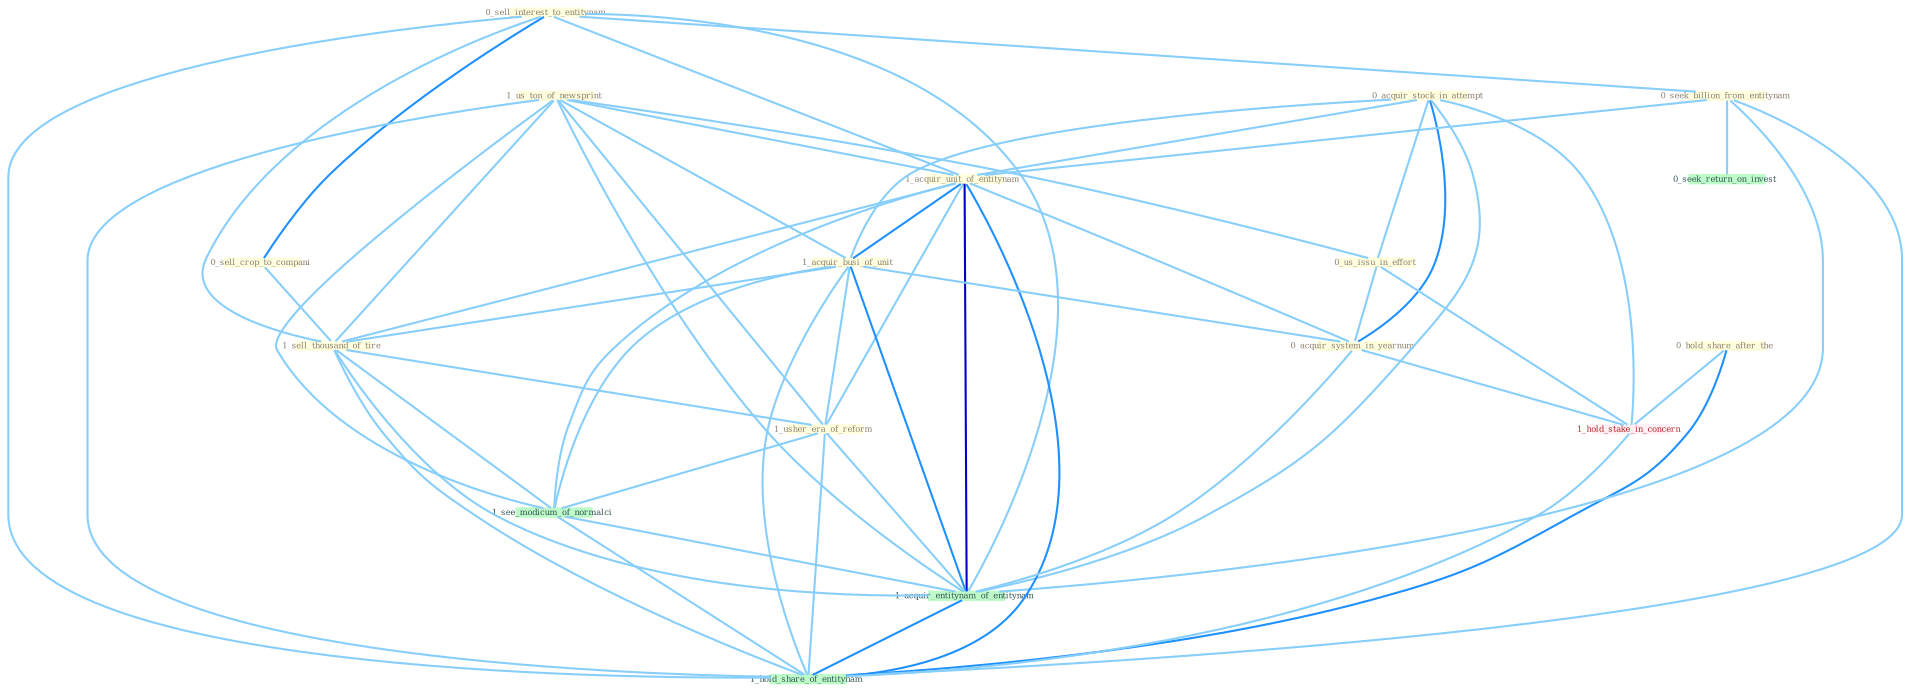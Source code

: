 Graph G{ 
    node
    [shape=polygon,style=filled,width=.5,height=.06,color="#BDFCC9",fixedsize=true,fontsize=4,
    fontcolor="#2f4f4f"];
    {node
    [color="#ffffe0", fontcolor="#8b7d6b"] "0_sell_interest_to_entitynam " "0_acquir_stock_in_attempt " "1_us_ton_of_newsprint " "0_hold_share_after_the " "0_us_issu_in_effort " "0_seek_billion_from_entitynam " "0_sell_crop_to_compani " "1_acquir_unit_of_entitynam " "1_acquir_busi_of_unit " "1_sell_thousand_of_tire " "1_usher_era_of_reform " "0_acquir_system_in_yearnum "}
{node [color="#fff0f5", fontcolor="#b22222"] "1_hold_stake_in_concern "}
edge [color="#B0E2FF"];

	"0_sell_interest_to_entitynam " -- "0_seek_billion_from_entitynam " [w="1", color="#87cefa" ];
	"0_sell_interest_to_entitynam " -- "0_sell_crop_to_compani " [w="2", color="#1e90ff" , len=0.8];
	"0_sell_interest_to_entitynam " -- "1_acquir_unit_of_entitynam " [w="1", color="#87cefa" ];
	"0_sell_interest_to_entitynam " -- "1_sell_thousand_of_tire " [w="1", color="#87cefa" ];
	"0_sell_interest_to_entitynam " -- "1_acquir_entitynam_of_entitynam " [w="1", color="#87cefa" ];
	"0_sell_interest_to_entitynam " -- "1_hold_share_of_entitynam " [w="1", color="#87cefa" ];
	"0_acquir_stock_in_attempt " -- "0_us_issu_in_effort " [w="1", color="#87cefa" ];
	"0_acquir_stock_in_attempt " -- "1_acquir_unit_of_entitynam " [w="1", color="#87cefa" ];
	"0_acquir_stock_in_attempt " -- "1_acquir_busi_of_unit " [w="1", color="#87cefa" ];
	"0_acquir_stock_in_attempt " -- "0_acquir_system_in_yearnum " [w="2", color="#1e90ff" , len=0.8];
	"0_acquir_stock_in_attempt " -- "1_hold_stake_in_concern " [w="1", color="#87cefa" ];
	"0_acquir_stock_in_attempt " -- "1_acquir_entitynam_of_entitynam " [w="1", color="#87cefa" ];
	"1_us_ton_of_newsprint " -- "0_us_issu_in_effort " [w="1", color="#87cefa" ];
	"1_us_ton_of_newsprint " -- "1_acquir_unit_of_entitynam " [w="1", color="#87cefa" ];
	"1_us_ton_of_newsprint " -- "1_acquir_busi_of_unit " [w="1", color="#87cefa" ];
	"1_us_ton_of_newsprint " -- "1_sell_thousand_of_tire " [w="1", color="#87cefa" ];
	"1_us_ton_of_newsprint " -- "1_usher_era_of_reform " [w="1", color="#87cefa" ];
	"1_us_ton_of_newsprint " -- "1_see_modicum_of_normalci " [w="1", color="#87cefa" ];
	"1_us_ton_of_newsprint " -- "1_acquir_entitynam_of_entitynam " [w="1", color="#87cefa" ];
	"1_us_ton_of_newsprint " -- "1_hold_share_of_entitynam " [w="1", color="#87cefa" ];
	"0_hold_share_after_the " -- "1_hold_stake_in_concern " [w="1", color="#87cefa" ];
	"0_hold_share_after_the " -- "1_hold_share_of_entitynam " [w="2", color="#1e90ff" , len=0.8];
	"0_us_issu_in_effort " -- "0_acquir_system_in_yearnum " [w="1", color="#87cefa" ];
	"0_us_issu_in_effort " -- "1_hold_stake_in_concern " [w="1", color="#87cefa" ];
	"0_seek_billion_from_entitynam " -- "1_acquir_unit_of_entitynam " [w="1", color="#87cefa" ];
	"0_seek_billion_from_entitynam " -- "0_seek_return_on_invest " [w="1", color="#87cefa" ];
	"0_seek_billion_from_entitynam " -- "1_acquir_entitynam_of_entitynam " [w="1", color="#87cefa" ];
	"0_seek_billion_from_entitynam " -- "1_hold_share_of_entitynam " [w="1", color="#87cefa" ];
	"0_sell_crop_to_compani " -- "1_sell_thousand_of_tire " [w="1", color="#87cefa" ];
	"1_acquir_unit_of_entitynam " -- "1_acquir_busi_of_unit " [w="2", color="#1e90ff" , len=0.8];
	"1_acquir_unit_of_entitynam " -- "1_sell_thousand_of_tire " [w="1", color="#87cefa" ];
	"1_acquir_unit_of_entitynam " -- "1_usher_era_of_reform " [w="1", color="#87cefa" ];
	"1_acquir_unit_of_entitynam " -- "0_acquir_system_in_yearnum " [w="1", color="#87cefa" ];
	"1_acquir_unit_of_entitynam " -- "1_see_modicum_of_normalci " [w="1", color="#87cefa" ];
	"1_acquir_unit_of_entitynam " -- "1_acquir_entitynam_of_entitynam " [w="3", color="#0000cd" , len=0.6];
	"1_acquir_unit_of_entitynam " -- "1_hold_share_of_entitynam " [w="2", color="#1e90ff" , len=0.8];
	"1_acquir_busi_of_unit " -- "1_sell_thousand_of_tire " [w="1", color="#87cefa" ];
	"1_acquir_busi_of_unit " -- "1_usher_era_of_reform " [w="1", color="#87cefa" ];
	"1_acquir_busi_of_unit " -- "0_acquir_system_in_yearnum " [w="1", color="#87cefa" ];
	"1_acquir_busi_of_unit " -- "1_see_modicum_of_normalci " [w="1", color="#87cefa" ];
	"1_acquir_busi_of_unit " -- "1_acquir_entitynam_of_entitynam " [w="2", color="#1e90ff" , len=0.8];
	"1_acquir_busi_of_unit " -- "1_hold_share_of_entitynam " [w="1", color="#87cefa" ];
	"1_sell_thousand_of_tire " -- "1_usher_era_of_reform " [w="1", color="#87cefa" ];
	"1_sell_thousand_of_tire " -- "1_see_modicum_of_normalci " [w="1", color="#87cefa" ];
	"1_sell_thousand_of_tire " -- "1_acquir_entitynam_of_entitynam " [w="1", color="#87cefa" ];
	"1_sell_thousand_of_tire " -- "1_hold_share_of_entitynam " [w="1", color="#87cefa" ];
	"1_usher_era_of_reform " -- "1_see_modicum_of_normalci " [w="1", color="#87cefa" ];
	"1_usher_era_of_reform " -- "1_acquir_entitynam_of_entitynam " [w="1", color="#87cefa" ];
	"1_usher_era_of_reform " -- "1_hold_share_of_entitynam " [w="1", color="#87cefa" ];
	"0_acquir_system_in_yearnum " -- "1_hold_stake_in_concern " [w="1", color="#87cefa" ];
	"0_acquir_system_in_yearnum " -- "1_acquir_entitynam_of_entitynam " [w="1", color="#87cefa" ];
	"1_hold_stake_in_concern " -- "1_hold_share_of_entitynam " [w="1", color="#87cefa" ];
	"1_see_modicum_of_normalci " -- "1_acquir_entitynam_of_entitynam " [w="1", color="#87cefa" ];
	"1_see_modicum_of_normalci " -- "1_hold_share_of_entitynam " [w="1", color="#87cefa" ];
	"1_acquir_entitynam_of_entitynam " -- "1_hold_share_of_entitynam " [w="2", color="#1e90ff" , len=0.8];
}
